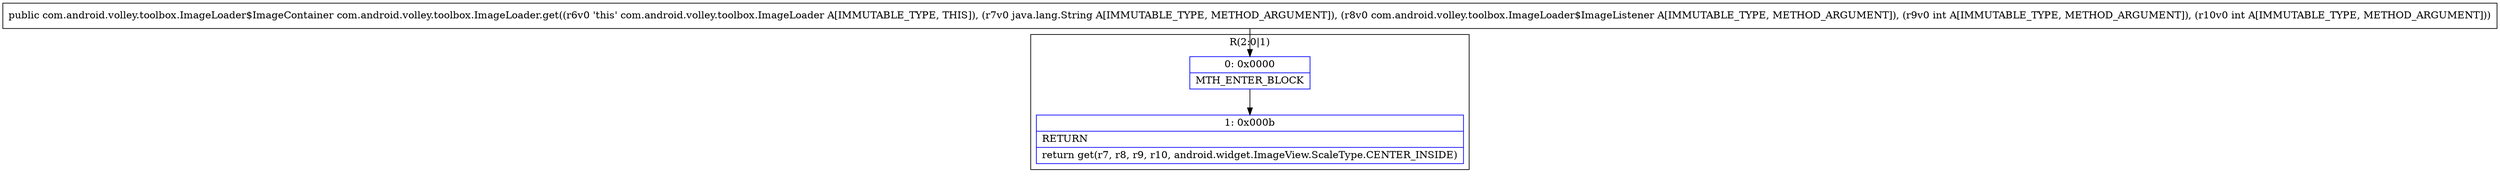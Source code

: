 digraph "CFG forcom.android.volley.toolbox.ImageLoader.get(Ljava\/lang\/String;Lcom\/android\/volley\/toolbox\/ImageLoader$ImageListener;II)Lcom\/android\/volley\/toolbox\/ImageLoader$ImageContainer;" {
subgraph cluster_Region_341137377 {
label = "R(2:0|1)";
node [shape=record,color=blue];
Node_0 [shape=record,label="{0\:\ 0x0000|MTH_ENTER_BLOCK\l}"];
Node_1 [shape=record,label="{1\:\ 0x000b|RETURN\l|return get(r7, r8, r9, r10, android.widget.ImageView.ScaleType.CENTER_INSIDE)\l}"];
}
MethodNode[shape=record,label="{public com.android.volley.toolbox.ImageLoader$ImageContainer com.android.volley.toolbox.ImageLoader.get((r6v0 'this' com.android.volley.toolbox.ImageLoader A[IMMUTABLE_TYPE, THIS]), (r7v0 java.lang.String A[IMMUTABLE_TYPE, METHOD_ARGUMENT]), (r8v0 com.android.volley.toolbox.ImageLoader$ImageListener A[IMMUTABLE_TYPE, METHOD_ARGUMENT]), (r9v0 int A[IMMUTABLE_TYPE, METHOD_ARGUMENT]), (r10v0 int A[IMMUTABLE_TYPE, METHOD_ARGUMENT])) }"];
MethodNode -> Node_0;
Node_0 -> Node_1;
}

